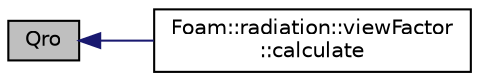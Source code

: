digraph "Qro"
{
  bgcolor="transparent";
  edge [fontname="Helvetica",fontsize="10",labelfontname="Helvetica",labelfontsize="10"];
  node [fontname="Helvetica",fontsize="10",shape=record];
  rankdir="LR";
  Node98 [label="Qro",height=0.2,width=0.4,color="black", fillcolor="grey75", style="filled", fontcolor="black"];
  Node98 -> Node99 [dir="back",color="midnightblue",fontsize="10",style="solid",fontname="Helvetica"];
  Node99 [label="Foam::radiation::viewFactor\l::calculate",height=0.2,width=0.4,color="black",URL="$a31381.html#afe1d8348c24e6589bc7c0b3f689316a7",tooltip="Solve system of equation(s) "];
}
